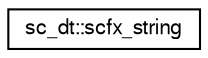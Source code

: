 digraph "Graphical Class Hierarchy"
{
  edge [fontname="FreeSans",fontsize="10",labelfontname="FreeSans",labelfontsize="10"];
  node [fontname="FreeSans",fontsize="10",shape=record];
  rankdir="LR";
  Node0 [label="sc_dt::scfx_string",height=0.2,width=0.4,color="black", fillcolor="white", style="filled",URL="$a01660.html"];
}
